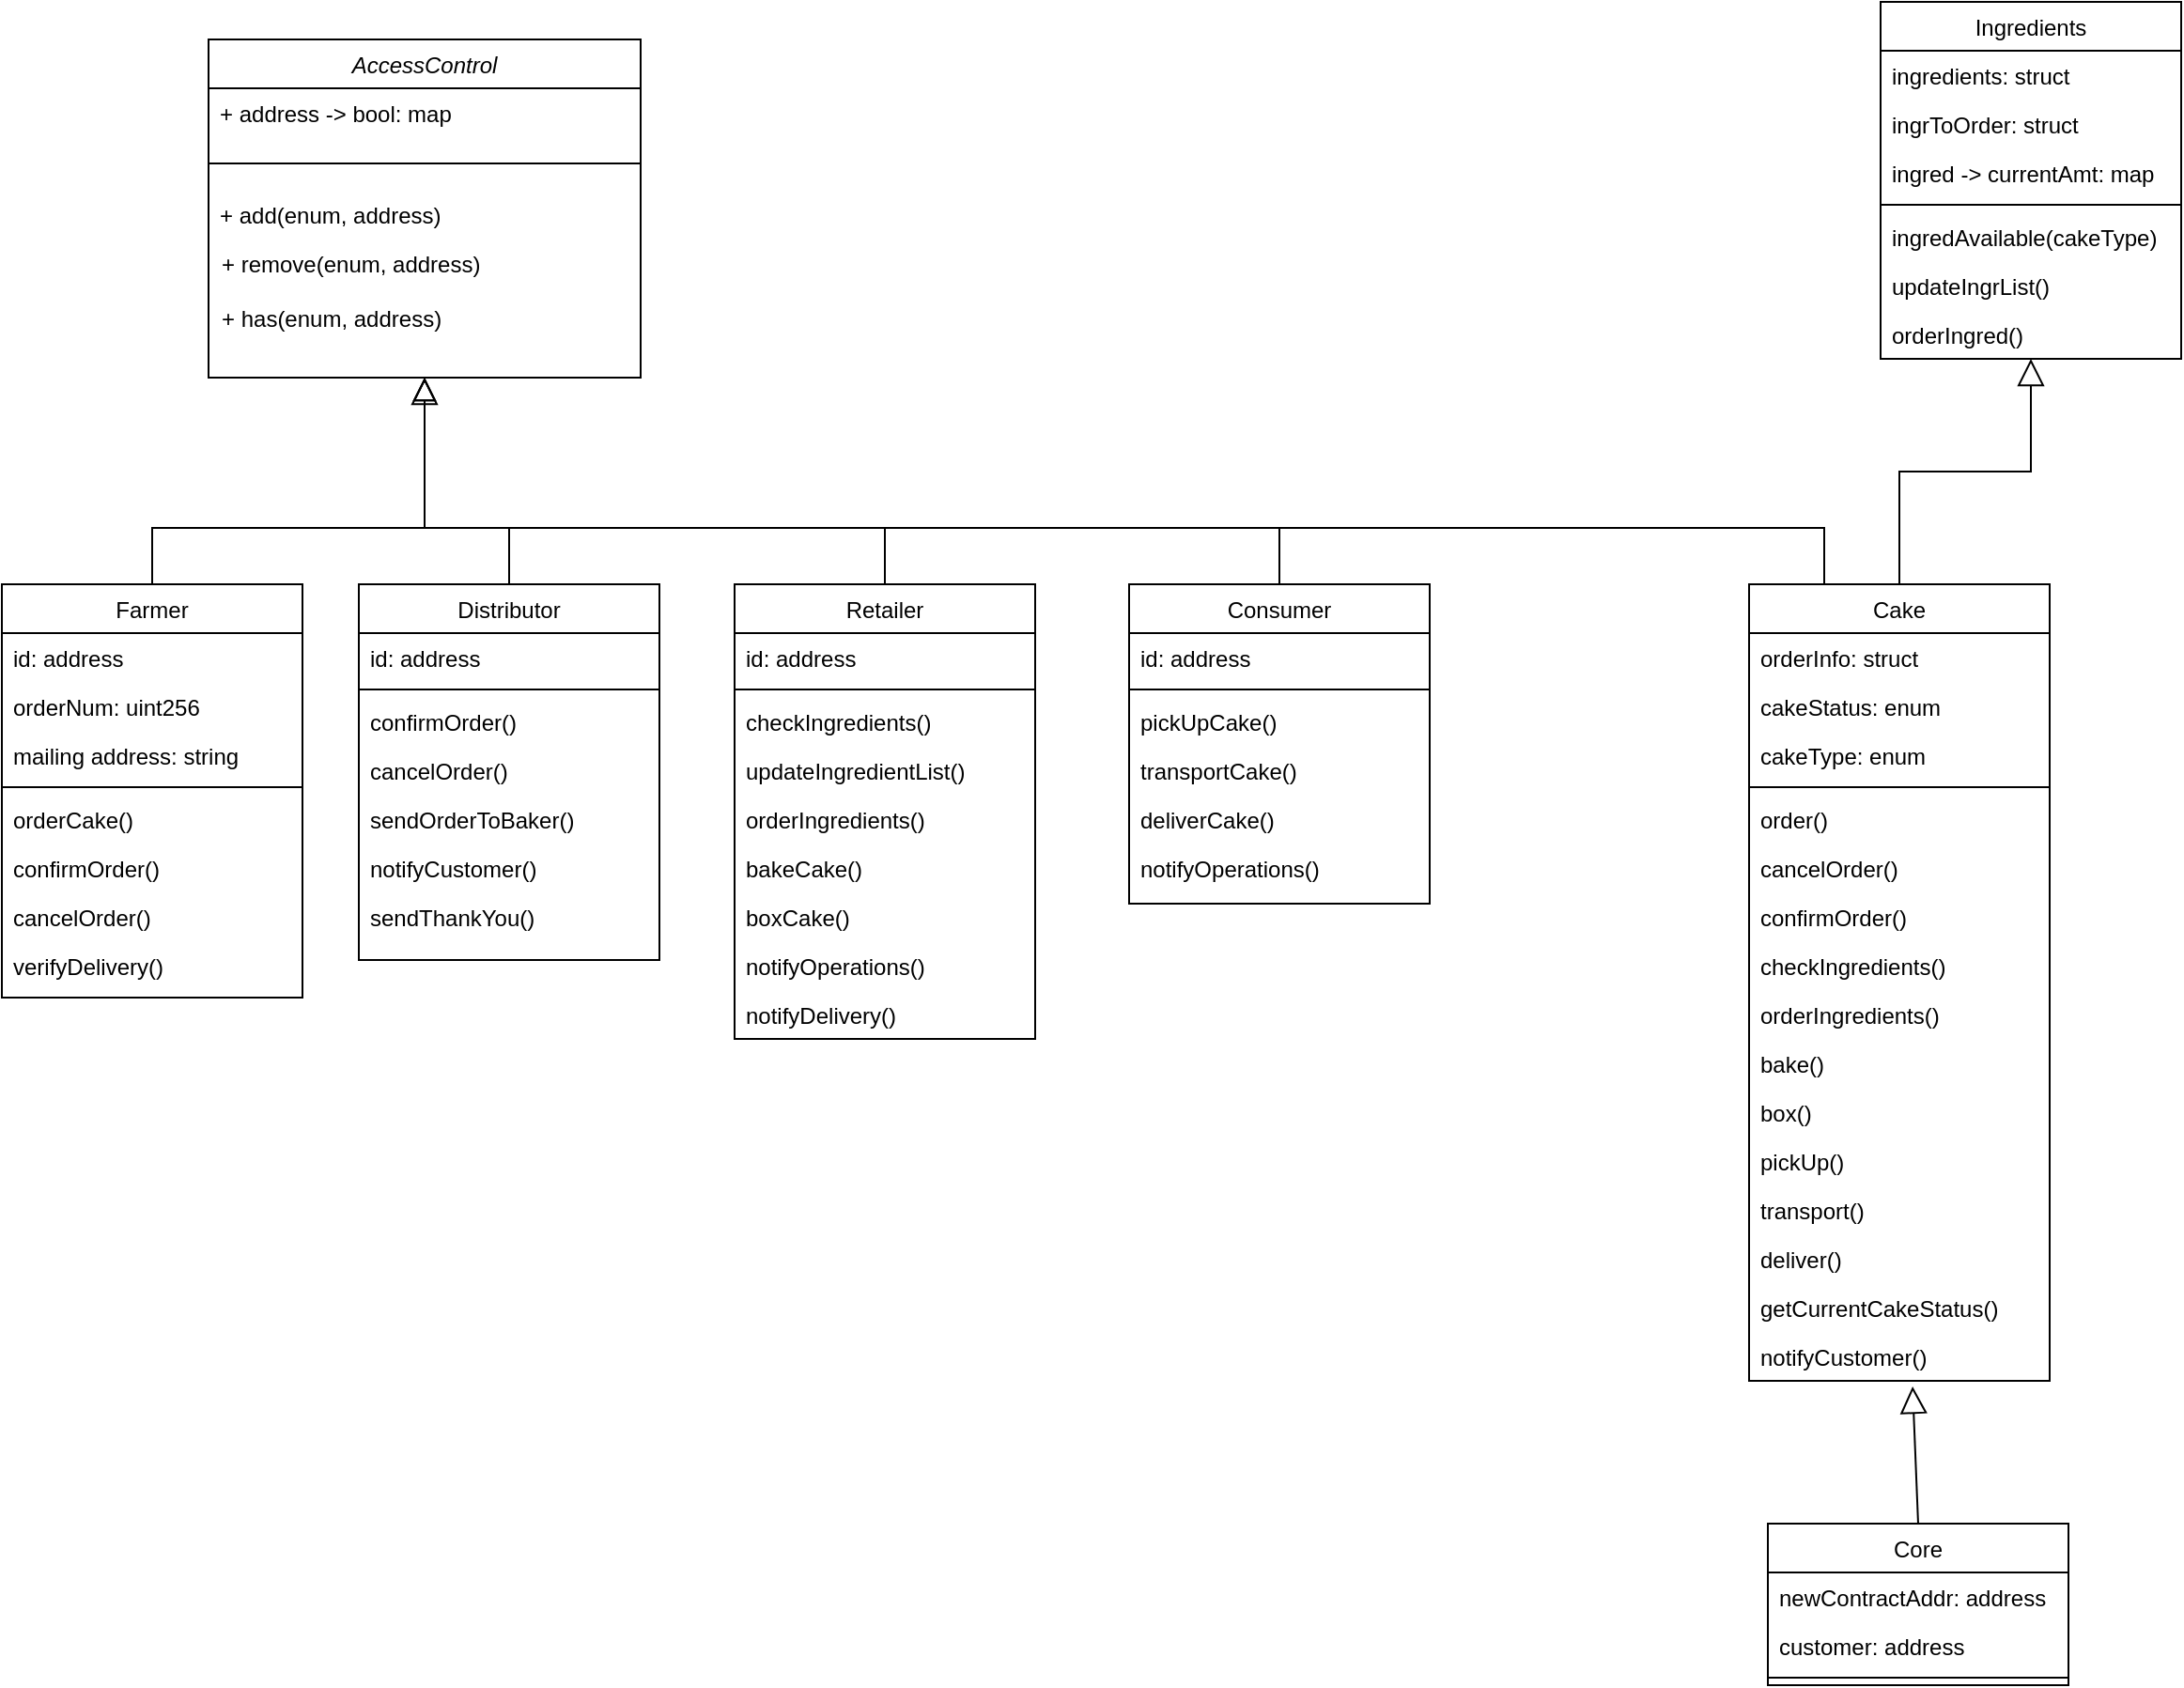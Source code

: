 <mxfile version="16.6.4" type="github"><diagram id="C5RBs43oDa-KdzZeNtuy" name="Page-1"><mxGraphModel dx="1422" dy="727" grid="1" gridSize="10" guides="1" tooltips="1" connect="1" arrows="1" fold="1" page="1" pageScale="1" pageWidth="827" pageHeight="1169" math="0" shadow="0"><root><mxCell id="WIyWlLk6GJQsqaUBKTNV-0"/><mxCell id="WIyWlLk6GJQsqaUBKTNV-1" parent="WIyWlLk6GJQsqaUBKTNV-0"/><mxCell id="zkfFHV4jXpPFQw0GAbJ--0" value="AccessControl" style="swimlane;fontStyle=2;align=center;verticalAlign=top;childLayout=stackLayout;horizontal=1;startSize=26;horizontalStack=0;resizeParent=1;resizeLast=0;collapsible=1;marginBottom=0;rounded=0;shadow=0;strokeWidth=1;" parent="WIyWlLk6GJQsqaUBKTNV-1" vertex="1"><mxGeometry x="150" y="70" width="230" height="180" as="geometry"><mxRectangle x="230" y="140" width="160" height="26" as="alternateBounds"/></mxGeometry></mxCell><mxCell id="zkfFHV4jXpPFQw0GAbJ--1" value="+ address -&gt; bool: map" style="text;align=left;verticalAlign=top;spacingLeft=4;spacingRight=4;overflow=hidden;rotatable=0;points=[[0,0.5],[1,0.5]];portConstraint=eastwest;" parent="zkfFHV4jXpPFQw0GAbJ--0" vertex="1"><mxGeometry y="26" width="230" height="26" as="geometry"/></mxCell><mxCell id="MpG_z1vxm-hFfwKzx8mo-1" value="" style="line;strokeWidth=1;fillColor=none;align=left;verticalAlign=middle;spacingTop=-1;spacingLeft=3;spacingRight=3;rotatable=0;labelPosition=right;points=[];portConstraint=eastwest;" parent="zkfFHV4jXpPFQw0GAbJ--0" vertex="1"><mxGeometry y="52" width="230" height="28" as="geometry"/></mxCell><mxCell id="zkfFHV4jXpPFQw0GAbJ--12" value="" style="endArrow=block;endSize=10;endFill=0;shadow=0;strokeWidth=1;rounded=0;edgeStyle=elbowEdgeStyle;elbow=vertical;exitX=0.5;exitY=0;exitDx=0;exitDy=0;" parent="WIyWlLk6GJQsqaUBKTNV-1" source="MpG_z1vxm-hFfwKzx8mo-71" target="zkfFHV4jXpPFQw0GAbJ--0" edge="1"><mxGeometry width="160" relative="1" as="geometry"><mxPoint x="120" y="360" as="sourcePoint"/><mxPoint x="200" y="203" as="targetPoint"/><Array as="points"><mxPoint x="265" y="330"/></Array></mxGeometry></mxCell><mxCell id="zkfFHV4jXpPFQw0GAbJ--16" value="" style="endArrow=block;endSize=10;endFill=0;shadow=0;strokeWidth=1;rounded=0;edgeStyle=elbowEdgeStyle;elbow=vertical;exitX=0.5;exitY=0;exitDx=0;exitDy=0;" parent="WIyWlLk6GJQsqaUBKTNV-1" source="MpG_z1vxm-hFfwKzx8mo-61" target="zkfFHV4jXpPFQw0GAbJ--0" edge="1"><mxGeometry width="160" relative="1" as="geometry"><mxPoint x="310" y="358" as="sourcePoint"/><mxPoint x="310" y="271" as="targetPoint"/><Array as="points"><mxPoint x="265" y="330"/><mxPoint x="265" y="330"/><mxPoint x="265" y="330"/><mxPoint x="265" y="320"/></Array></mxGeometry></mxCell><mxCell id="zkfFHV4jXpPFQw0GAbJ--17" value="Cake" style="swimlane;fontStyle=0;align=center;verticalAlign=top;childLayout=stackLayout;horizontal=1;startSize=26;horizontalStack=0;resizeParent=1;resizeLast=0;collapsible=1;marginBottom=0;rounded=0;shadow=0;strokeWidth=1;" parent="WIyWlLk6GJQsqaUBKTNV-1" vertex="1"><mxGeometry x="970" y="360" width="160" height="424" as="geometry"><mxRectangle x="550" y="140" width="160" height="26" as="alternateBounds"/></mxGeometry></mxCell><mxCell id="zkfFHV4jXpPFQw0GAbJ--18" value="orderInfo: struct" style="text;align=left;verticalAlign=top;spacingLeft=4;spacingRight=4;overflow=hidden;rotatable=0;points=[[0,0.5],[1,0.5]];portConstraint=eastwest;" parent="zkfFHV4jXpPFQw0GAbJ--17" vertex="1"><mxGeometry y="26" width="160" height="26" as="geometry"/></mxCell><mxCell id="MpG_z1vxm-hFfwKzx8mo-56" value="cakeStatus: enum" style="text;align=left;verticalAlign=top;spacingLeft=4;spacingRight=4;overflow=hidden;rotatable=0;points=[[0,0.5],[1,0.5]];portConstraint=eastwest;" parent="zkfFHV4jXpPFQw0GAbJ--17" vertex="1"><mxGeometry y="52" width="160" height="26" as="geometry"/></mxCell><mxCell id="MpG_z1vxm-hFfwKzx8mo-99" value="cakeType: enum" style="text;align=left;verticalAlign=top;spacingLeft=4;spacingRight=4;overflow=hidden;rotatable=0;points=[[0,0.5],[1,0.5]];portConstraint=eastwest;" parent="zkfFHV4jXpPFQw0GAbJ--17" vertex="1"><mxGeometry y="78" width="160" height="26" as="geometry"/></mxCell><mxCell id="zkfFHV4jXpPFQw0GAbJ--23" value="" style="line;html=1;strokeWidth=1;align=left;verticalAlign=middle;spacingTop=-1;spacingLeft=3;spacingRight=3;rotatable=0;labelPosition=right;points=[];portConstraint=eastwest;" parent="zkfFHV4jXpPFQw0GAbJ--17" vertex="1"><mxGeometry y="104" width="160" height="8" as="geometry"/></mxCell><mxCell id="zkfFHV4jXpPFQw0GAbJ--24" value="order()" style="text;align=left;verticalAlign=top;spacingLeft=4;spacingRight=4;overflow=hidden;rotatable=0;points=[[0,0.5],[1,0.5]];portConstraint=eastwest;" parent="zkfFHV4jXpPFQw0GAbJ--17" vertex="1"><mxGeometry y="112" width="160" height="26" as="geometry"/></mxCell><mxCell id="MpG_z1vxm-hFfwKzx8mo-59" value="cancelOrder()" style="text;align=left;verticalAlign=top;spacingLeft=4;spacingRight=4;overflow=hidden;rotatable=0;points=[[0,0.5],[1,0.5]];portConstraint=eastwest;" parent="zkfFHV4jXpPFQw0GAbJ--17" vertex="1"><mxGeometry y="138" width="160" height="26" as="geometry"/></mxCell><mxCell id="zkfFHV4jXpPFQw0GAbJ--25" value="confirmOrder()" style="text;align=left;verticalAlign=top;spacingLeft=4;spacingRight=4;overflow=hidden;rotatable=0;points=[[0,0.5],[1,0.5]];portConstraint=eastwest;" parent="zkfFHV4jXpPFQw0GAbJ--17" vertex="1"><mxGeometry y="164" width="160" height="26" as="geometry"/></mxCell><mxCell id="MpG_z1vxm-hFfwKzx8mo-50" value="checkIngredients()" style="text;align=left;verticalAlign=top;spacingLeft=4;spacingRight=4;overflow=hidden;rotatable=0;points=[[0,0.5],[1,0.5]];portConstraint=eastwest;" parent="zkfFHV4jXpPFQw0GAbJ--17" vertex="1"><mxGeometry y="190" width="160" height="26" as="geometry"/></mxCell><mxCell id="MpG_z1vxm-hFfwKzx8mo-100" value="orderIngredients()" style="text;align=left;verticalAlign=top;spacingLeft=4;spacingRight=4;overflow=hidden;rotatable=0;points=[[0,0.5],[1,0.5]];portConstraint=eastwest;" parent="zkfFHV4jXpPFQw0GAbJ--17" vertex="1"><mxGeometry y="216" width="160" height="26" as="geometry"/></mxCell><mxCell id="MpG_z1vxm-hFfwKzx8mo-51" value="bake()" style="text;align=left;verticalAlign=top;spacingLeft=4;spacingRight=4;overflow=hidden;rotatable=0;points=[[0,0.5],[1,0.5]];portConstraint=eastwest;" parent="zkfFHV4jXpPFQw0GAbJ--17" vertex="1"><mxGeometry y="242" width="160" height="26" as="geometry"/></mxCell><mxCell id="MpG_z1vxm-hFfwKzx8mo-52" value="box()" style="text;align=left;verticalAlign=top;spacingLeft=4;spacingRight=4;overflow=hidden;rotatable=0;points=[[0,0.5],[1,0.5]];portConstraint=eastwest;" parent="zkfFHV4jXpPFQw0GAbJ--17" vertex="1"><mxGeometry y="268" width="160" height="26" as="geometry"/></mxCell><mxCell id="MpG_z1vxm-hFfwKzx8mo-53" value="pickUp()" style="text;align=left;verticalAlign=top;spacingLeft=4;spacingRight=4;overflow=hidden;rotatable=0;points=[[0,0.5],[1,0.5]];portConstraint=eastwest;" parent="zkfFHV4jXpPFQw0GAbJ--17" vertex="1"><mxGeometry y="294" width="160" height="26" as="geometry"/></mxCell><mxCell id="MpG_z1vxm-hFfwKzx8mo-54" value="transport()" style="text;align=left;verticalAlign=top;spacingLeft=4;spacingRight=4;overflow=hidden;rotatable=0;points=[[0,0.5],[1,0.5]];portConstraint=eastwest;" parent="zkfFHV4jXpPFQw0GAbJ--17" vertex="1"><mxGeometry y="320" width="160" height="26" as="geometry"/></mxCell><mxCell id="MpG_z1vxm-hFfwKzx8mo-55" value="deliver()" style="text;align=left;verticalAlign=top;spacingLeft=4;spacingRight=4;overflow=hidden;rotatable=0;points=[[0,0.5],[1,0.5]];portConstraint=eastwest;" parent="zkfFHV4jXpPFQw0GAbJ--17" vertex="1"><mxGeometry y="346" width="160" height="26" as="geometry"/></mxCell><mxCell id="MpG_z1vxm-hFfwKzx8mo-57" value="getCurrentCakeStatus()" style="text;align=left;verticalAlign=top;spacingLeft=4;spacingRight=4;overflow=hidden;rotatable=0;points=[[0,0.5],[1,0.5]];portConstraint=eastwest;" parent="zkfFHV4jXpPFQw0GAbJ--17" vertex="1"><mxGeometry y="372" width="160" height="26" as="geometry"/></mxCell><mxCell id="MpG_z1vxm-hFfwKzx8mo-58" value="notifyCustomer()" style="text;align=left;verticalAlign=top;spacingLeft=4;spacingRight=4;overflow=hidden;rotatable=0;points=[[0,0.5],[1,0.5]];portConstraint=eastwest;" parent="zkfFHV4jXpPFQw0GAbJ--17" vertex="1"><mxGeometry y="398" width="160" height="26" as="geometry"/></mxCell><mxCell id="MpG_z1vxm-hFfwKzx8mo-0" value="+ add(enum, address)" style="text;align=left;verticalAlign=top;spacingLeft=4;spacingRight=4;overflow=hidden;rotatable=0;points=[[0,0.5],[1,0.5]];portConstraint=eastwest;rounded=0;shadow=0;html=0;" parent="WIyWlLk6GJQsqaUBKTNV-1" vertex="1"><mxGeometry x="150" y="150" width="230" height="26" as="geometry"/></mxCell><mxCell id="MpG_z1vxm-hFfwKzx8mo-3" value="Retailer" style="swimlane;fontStyle=0;align=center;verticalAlign=top;childLayout=stackLayout;horizontal=1;startSize=26;horizontalStack=0;resizeParent=1;resizeLast=0;collapsible=1;marginBottom=0;rounded=0;shadow=0;strokeWidth=1;" parent="WIyWlLk6GJQsqaUBKTNV-1" vertex="1"><mxGeometry x="430" y="360" width="160" height="242" as="geometry"><mxRectangle x="130" y="380" width="160" height="26" as="alternateBounds"/></mxGeometry></mxCell><mxCell id="MpG_z1vxm-hFfwKzx8mo-4" value="id: address" style="text;align=left;verticalAlign=top;spacingLeft=4;spacingRight=4;overflow=hidden;rotatable=0;points=[[0,0.5],[1,0.5]];portConstraint=eastwest;" parent="MpG_z1vxm-hFfwKzx8mo-3" vertex="1"><mxGeometry y="26" width="160" height="26" as="geometry"/></mxCell><mxCell id="MpG_z1vxm-hFfwKzx8mo-6" value="" style="line;html=1;strokeWidth=1;align=left;verticalAlign=middle;spacingTop=-1;spacingLeft=3;spacingRight=3;rotatable=0;labelPosition=right;points=[];portConstraint=eastwest;" parent="MpG_z1vxm-hFfwKzx8mo-3" vertex="1"><mxGeometry y="52" width="160" height="8" as="geometry"/></mxCell><mxCell id="MpG_z1vxm-hFfwKzx8mo-8" value="checkIngredients()" style="text;align=left;verticalAlign=top;spacingLeft=4;spacingRight=4;overflow=hidden;rotatable=0;points=[[0,0.5],[1,0.5]];portConstraint=eastwest;" parent="MpG_z1vxm-hFfwKzx8mo-3" vertex="1"><mxGeometry y="60" width="160" height="26" as="geometry"/></mxCell><mxCell id="MpG_z1vxm-hFfwKzx8mo-80" value="updateIngredientList()" style="text;align=left;verticalAlign=top;spacingLeft=4;spacingRight=4;overflow=hidden;rotatable=0;points=[[0,0.5],[1,0.5]];portConstraint=eastwest;" parent="MpG_z1vxm-hFfwKzx8mo-3" vertex="1"><mxGeometry y="86" width="160" height="26" as="geometry"/></mxCell><mxCell id="MpG_z1vxm-hFfwKzx8mo-81" value="orderIngredients()" style="text;align=left;verticalAlign=top;spacingLeft=4;spacingRight=4;overflow=hidden;rotatable=0;points=[[0,0.5],[1,0.5]];portConstraint=eastwest;" parent="MpG_z1vxm-hFfwKzx8mo-3" vertex="1"><mxGeometry y="112" width="160" height="26" as="geometry"/></mxCell><mxCell id="MpG_z1vxm-hFfwKzx8mo-82" value="bakeCake()" style="text;align=left;verticalAlign=top;spacingLeft=4;spacingRight=4;overflow=hidden;rotatable=0;points=[[0,0.5],[1,0.5]];portConstraint=eastwest;" parent="MpG_z1vxm-hFfwKzx8mo-3" vertex="1"><mxGeometry y="138" width="160" height="26" as="geometry"/></mxCell><mxCell id="MpG_z1vxm-hFfwKzx8mo-83" value="boxCake()" style="text;align=left;verticalAlign=top;spacingLeft=4;spacingRight=4;overflow=hidden;rotatable=0;points=[[0,0.5],[1,0.5]];portConstraint=eastwest;" parent="MpG_z1vxm-hFfwKzx8mo-3" vertex="1"><mxGeometry y="164" width="160" height="26" as="geometry"/></mxCell><mxCell id="MpG_z1vxm-hFfwKzx8mo-84" value="notifyOperations()" style="text;align=left;verticalAlign=top;spacingLeft=4;spacingRight=4;overflow=hidden;rotatable=0;points=[[0,0.5],[1,0.5]];portConstraint=eastwest;" parent="MpG_z1vxm-hFfwKzx8mo-3" vertex="1"><mxGeometry y="190" width="160" height="26" as="geometry"/></mxCell><mxCell id="MpG_z1vxm-hFfwKzx8mo-85" value="notifyDelivery()" style="text;align=left;verticalAlign=top;spacingLeft=4;spacingRight=4;overflow=hidden;rotatable=0;points=[[0,0.5],[1,0.5]];portConstraint=eastwest;" parent="MpG_z1vxm-hFfwKzx8mo-3" vertex="1"><mxGeometry y="216" width="160" height="26" as="geometry"/></mxCell><mxCell id="MpG_z1vxm-hFfwKzx8mo-31" value="Consumer" style="swimlane;fontStyle=0;align=center;verticalAlign=top;childLayout=stackLayout;horizontal=1;startSize=26;horizontalStack=0;resizeParent=1;resizeLast=0;collapsible=1;marginBottom=0;rounded=0;shadow=0;strokeWidth=1;" parent="WIyWlLk6GJQsqaUBKTNV-1" vertex="1"><mxGeometry x="640" y="360" width="160" height="170" as="geometry"><mxRectangle x="130" y="380" width="160" height="26" as="alternateBounds"/></mxGeometry></mxCell><mxCell id="MpG_z1vxm-hFfwKzx8mo-32" value="id: address" style="text;align=left;verticalAlign=top;spacingLeft=4;spacingRight=4;overflow=hidden;rotatable=0;points=[[0,0.5],[1,0.5]];portConstraint=eastwest;" parent="MpG_z1vxm-hFfwKzx8mo-31" vertex="1"><mxGeometry y="26" width="160" height="26" as="geometry"/></mxCell><mxCell id="MpG_z1vxm-hFfwKzx8mo-34" value="" style="line;html=1;strokeWidth=1;align=left;verticalAlign=middle;spacingTop=-1;spacingLeft=3;spacingRight=3;rotatable=0;labelPosition=right;points=[];portConstraint=eastwest;" parent="MpG_z1vxm-hFfwKzx8mo-31" vertex="1"><mxGeometry y="52" width="160" height="8" as="geometry"/></mxCell><mxCell id="MpG_z1vxm-hFfwKzx8mo-36" value="pickUpCake()" style="text;align=left;verticalAlign=top;spacingLeft=4;spacingRight=4;overflow=hidden;rotatable=0;points=[[0,0.5],[1,0.5]];portConstraint=eastwest;" parent="MpG_z1vxm-hFfwKzx8mo-31" vertex="1"><mxGeometry y="60" width="160" height="26" as="geometry"/></mxCell><mxCell id="MpG_z1vxm-hFfwKzx8mo-87" value="transportCake()" style="text;align=left;verticalAlign=top;spacingLeft=4;spacingRight=4;overflow=hidden;rotatable=0;points=[[0,0.5],[1,0.5]];portConstraint=eastwest;" parent="MpG_z1vxm-hFfwKzx8mo-31" vertex="1"><mxGeometry y="86" width="160" height="26" as="geometry"/></mxCell><mxCell id="MpG_z1vxm-hFfwKzx8mo-88" value="deliverCake()" style="text;align=left;verticalAlign=top;spacingLeft=4;spacingRight=4;overflow=hidden;rotatable=0;points=[[0,0.5],[1,0.5]];portConstraint=eastwest;" parent="MpG_z1vxm-hFfwKzx8mo-31" vertex="1"><mxGeometry y="112" width="160" height="26" as="geometry"/></mxCell><mxCell id="MpG_z1vxm-hFfwKzx8mo-86" value="notifyOperations()" style="text;align=left;verticalAlign=top;spacingLeft=4;spacingRight=4;overflow=hidden;rotatable=0;points=[[0,0.5],[1,0.5]];portConstraint=eastwest;" parent="MpG_z1vxm-hFfwKzx8mo-31" vertex="1"><mxGeometry y="138" width="160" height="26" as="geometry"/></mxCell><mxCell id="MpG_z1vxm-hFfwKzx8mo-39" value="" style="edgeStyle=elbowEdgeStyle;html=1;elbow=vertical;verticalAlign=bottom;endArrow=none;rounded=0;entryX=0.5;entryY=0;entryDx=0;entryDy=0;" parent="WIyWlLk6GJQsqaUBKTNV-1" target="MpG_z1vxm-hFfwKzx8mo-31" edge="1"><mxGeometry x="1" relative="1" as="geometry"><mxPoint x="700" y="304" as="targetPoint"/><mxPoint x="510" y="330" as="sourcePoint"/><Array as="points"><mxPoint x="690" y="330"/><mxPoint x="670" y="281"/><mxPoint x="670" y="310"/><mxPoint x="700" y="320"/><mxPoint x="760" y="290"/><mxPoint x="690" y="280"/><mxPoint x="750" y="293"/></Array></mxGeometry></mxCell><mxCell id="MpG_z1vxm-hFfwKzx8mo-40" value="" style="edgeStyle=elbowEdgeStyle;html=1;elbow=vertical;verticalAlign=bottom;endArrow=none;rounded=0;entryX=0.5;entryY=0;entryDx=0;entryDy=0;" parent="WIyWlLk6GJQsqaUBKTNV-1" target="MpG_z1vxm-hFfwKzx8mo-3" edge="1"><mxGeometry x="1" relative="1" as="geometry"><mxPoint x="560" y="304" as="targetPoint"/><mxPoint x="280" y="330" as="sourcePoint"/><Array as="points"><mxPoint x="330" y="330"/><mxPoint x="450" y="280"/><mxPoint x="420" y="280"/><mxPoint x="280" y="300"/><mxPoint x="410" y="330"/><mxPoint x="380" y="300"/></Array></mxGeometry></mxCell><mxCell id="MpG_z1vxm-hFfwKzx8mo-61" value="Distributor" style="swimlane;fontStyle=0;align=center;verticalAlign=top;childLayout=stackLayout;horizontal=1;startSize=26;horizontalStack=0;resizeParent=1;resizeLast=0;collapsible=1;marginBottom=0;rounded=0;shadow=0;strokeWidth=1;" parent="WIyWlLk6GJQsqaUBKTNV-1" vertex="1"><mxGeometry x="230" y="360" width="160" height="200" as="geometry"><mxRectangle x="130" y="380" width="160" height="26" as="alternateBounds"/></mxGeometry></mxCell><mxCell id="MpG_z1vxm-hFfwKzx8mo-62" value="id: address" style="text;align=left;verticalAlign=top;spacingLeft=4;spacingRight=4;overflow=hidden;rotatable=0;points=[[0,0.5],[1,0.5]];portConstraint=eastwest;" parent="MpG_z1vxm-hFfwKzx8mo-61" vertex="1"><mxGeometry y="26" width="160" height="26" as="geometry"/></mxCell><mxCell id="MpG_z1vxm-hFfwKzx8mo-64" value="" style="line;html=1;strokeWidth=1;align=left;verticalAlign=middle;spacingTop=-1;spacingLeft=3;spacingRight=3;rotatable=0;labelPosition=right;points=[];portConstraint=eastwest;" parent="MpG_z1vxm-hFfwKzx8mo-61" vertex="1"><mxGeometry y="52" width="160" height="8" as="geometry"/></mxCell><mxCell id="MpG_z1vxm-hFfwKzx8mo-66" value="confirmOrder()" style="text;align=left;verticalAlign=top;spacingLeft=4;spacingRight=4;overflow=hidden;rotatable=0;points=[[0,0.5],[1,0.5]];portConstraint=eastwest;" parent="MpG_z1vxm-hFfwKzx8mo-61" vertex="1"><mxGeometry y="60" width="160" height="26" as="geometry"/></mxCell><mxCell id="MpG_z1vxm-hFfwKzx8mo-68" value="cancelOrder()" style="text;align=left;verticalAlign=top;spacingLeft=4;spacingRight=4;overflow=hidden;rotatable=0;points=[[0,0.5],[1,0.5]];portConstraint=eastwest;" parent="MpG_z1vxm-hFfwKzx8mo-61" vertex="1"><mxGeometry y="86" width="160" height="26" as="geometry"/></mxCell><mxCell id="MpG_z1vxm-hFfwKzx8mo-67" value="sendOrderToBaker()" style="text;align=left;verticalAlign=top;spacingLeft=4;spacingRight=4;overflow=hidden;rotatable=0;points=[[0,0.5],[1,0.5]];portConstraint=eastwest;" parent="MpG_z1vxm-hFfwKzx8mo-61" vertex="1"><mxGeometry y="112" width="160" height="26" as="geometry"/></mxCell><mxCell id="MpG_z1vxm-hFfwKzx8mo-69" value="notifyCustomer()" style="text;align=left;verticalAlign=top;spacingLeft=4;spacingRight=4;overflow=hidden;rotatable=0;points=[[0,0.5],[1,0.5]];portConstraint=eastwest;" parent="MpG_z1vxm-hFfwKzx8mo-61" vertex="1"><mxGeometry y="138" width="160" height="26" as="geometry"/></mxCell><mxCell id="MpG_z1vxm-hFfwKzx8mo-70" value="sendThankYou()" style="text;align=left;verticalAlign=top;spacingLeft=4;spacingRight=4;overflow=hidden;rotatable=0;points=[[0,0.5],[1,0.5]];portConstraint=eastwest;" parent="MpG_z1vxm-hFfwKzx8mo-61" vertex="1"><mxGeometry y="164" width="160" height="26" as="geometry"/></mxCell><mxCell id="MpG_z1vxm-hFfwKzx8mo-71" value="Farmer" style="swimlane;fontStyle=0;align=center;verticalAlign=top;childLayout=stackLayout;horizontal=1;startSize=26;horizontalStack=0;resizeParent=1;resizeLast=0;collapsible=1;marginBottom=0;rounded=0;shadow=0;strokeWidth=1;" parent="WIyWlLk6GJQsqaUBKTNV-1" vertex="1"><mxGeometry x="40" y="360" width="160" height="220" as="geometry"><mxRectangle x="130" y="380" width="160" height="26" as="alternateBounds"/></mxGeometry></mxCell><mxCell id="MpG_z1vxm-hFfwKzx8mo-72" value="id: address" style="text;align=left;verticalAlign=top;spacingLeft=4;spacingRight=4;overflow=hidden;rotatable=0;points=[[0,0.5],[1,0.5]];portConstraint=eastwest;" parent="MpG_z1vxm-hFfwKzx8mo-71" vertex="1"><mxGeometry y="26" width="160" height="26" as="geometry"/></mxCell><mxCell id="MpG_z1vxm-hFfwKzx8mo-73" value="orderNum: uint256" style="text;align=left;verticalAlign=top;spacingLeft=4;spacingRight=4;overflow=hidden;rotatable=0;points=[[0,0.5],[1,0.5]];portConstraint=eastwest;rounded=0;shadow=0;html=0;" parent="MpG_z1vxm-hFfwKzx8mo-71" vertex="1"><mxGeometry y="52" width="160" height="26" as="geometry"/></mxCell><mxCell id="MpG_z1vxm-hFfwKzx8mo-77" value="mailing address: string" style="text;align=left;verticalAlign=top;spacingLeft=4;spacingRight=4;overflow=hidden;rotatable=0;points=[[0,0.5],[1,0.5]];portConstraint=eastwest;rounded=0;shadow=0;html=0;" parent="MpG_z1vxm-hFfwKzx8mo-71" vertex="1"><mxGeometry y="78" width="160" height="26" as="geometry"/></mxCell><mxCell id="MpG_z1vxm-hFfwKzx8mo-74" value="" style="line;html=1;strokeWidth=1;align=left;verticalAlign=middle;spacingTop=-1;spacingLeft=3;spacingRight=3;rotatable=0;labelPosition=right;points=[];portConstraint=eastwest;" parent="MpG_z1vxm-hFfwKzx8mo-71" vertex="1"><mxGeometry y="104" width="160" height="8" as="geometry"/></mxCell><mxCell id="MpG_z1vxm-hFfwKzx8mo-76" value="orderCake()" style="text;align=left;verticalAlign=top;spacingLeft=4;spacingRight=4;overflow=hidden;rotatable=0;points=[[0,0.5],[1,0.5]];portConstraint=eastwest;" parent="MpG_z1vxm-hFfwKzx8mo-71" vertex="1"><mxGeometry y="112" width="160" height="26" as="geometry"/></mxCell><mxCell id="MpG_z1vxm-hFfwKzx8mo-78" value="confirmOrder()" style="text;align=left;verticalAlign=top;spacingLeft=4;spacingRight=4;overflow=hidden;rotatable=0;points=[[0,0.5],[1,0.5]];portConstraint=eastwest;" parent="MpG_z1vxm-hFfwKzx8mo-71" vertex="1"><mxGeometry y="138" width="160" height="26" as="geometry"/></mxCell><mxCell id="MpG_z1vxm-hFfwKzx8mo-79" value="cancelOrder()" style="text;align=left;verticalAlign=top;spacingLeft=4;spacingRight=4;overflow=hidden;rotatable=0;points=[[0,0.5],[1,0.5]];portConstraint=eastwest;" parent="MpG_z1vxm-hFfwKzx8mo-71" vertex="1"><mxGeometry y="164" width="160" height="26" as="geometry"/></mxCell><mxCell id="MpG_z1vxm-hFfwKzx8mo-89" value="verifyDelivery()" style="text;align=left;verticalAlign=top;spacingLeft=4;spacingRight=4;overflow=hidden;rotatable=0;points=[[0,0.5],[1,0.5]];portConstraint=eastwest;" parent="MpG_z1vxm-hFfwKzx8mo-71" vertex="1"><mxGeometry y="190" width="160" height="26" as="geometry"/></mxCell><mxCell id="MpG_z1vxm-hFfwKzx8mo-94" value="Ingredients" style="swimlane;fontStyle=0;align=center;verticalAlign=top;childLayout=stackLayout;horizontal=1;startSize=26;horizontalStack=0;resizeParent=1;resizeParentMax=0;resizeLast=0;collapsible=1;marginBottom=0;" parent="WIyWlLk6GJQsqaUBKTNV-1" vertex="1"><mxGeometry x="1040" y="50" width="160" height="190" as="geometry"/></mxCell><mxCell id="MpG_z1vxm-hFfwKzx8mo-95" value="ingredients: struct" style="text;strokeColor=none;fillColor=none;align=left;verticalAlign=top;spacingLeft=4;spacingRight=4;overflow=hidden;rotatable=0;points=[[0,0.5],[1,0.5]];portConstraint=eastwest;" parent="MpG_z1vxm-hFfwKzx8mo-94" vertex="1"><mxGeometry y="26" width="160" height="26" as="geometry"/></mxCell><mxCell id="MpG_z1vxm-hFfwKzx8mo-101" value="ingrToOrder: struct" style="text;strokeColor=none;fillColor=none;align=left;verticalAlign=top;spacingLeft=4;spacingRight=4;overflow=hidden;rotatable=0;points=[[0,0.5],[1,0.5]];portConstraint=eastwest;" parent="MpG_z1vxm-hFfwKzx8mo-94" vertex="1"><mxGeometry y="52" width="160" height="26" as="geometry"/></mxCell><mxCell id="MpG_z1vxm-hFfwKzx8mo-98" value="ingred -&gt; currentAmt: map" style="text;strokeColor=none;fillColor=none;align=left;verticalAlign=top;spacingLeft=4;spacingRight=4;overflow=hidden;rotatable=0;points=[[0,0.5],[1,0.5]];portConstraint=eastwest;" parent="MpG_z1vxm-hFfwKzx8mo-94" vertex="1"><mxGeometry y="78" width="160" height="26" as="geometry"/></mxCell><mxCell id="MpG_z1vxm-hFfwKzx8mo-96" value="" style="line;strokeWidth=1;fillColor=none;align=left;verticalAlign=middle;spacingTop=-1;spacingLeft=3;spacingRight=3;rotatable=0;labelPosition=right;points=[];portConstraint=eastwest;" parent="MpG_z1vxm-hFfwKzx8mo-94" vertex="1"><mxGeometry y="104" width="160" height="8" as="geometry"/></mxCell><mxCell id="MpG_z1vxm-hFfwKzx8mo-97" value="ingredAvailable(cakeType)" style="text;strokeColor=none;fillColor=none;align=left;verticalAlign=top;spacingLeft=4;spacingRight=4;overflow=hidden;rotatable=0;points=[[0,0.5],[1,0.5]];portConstraint=eastwest;" parent="MpG_z1vxm-hFfwKzx8mo-94" vertex="1"><mxGeometry y="112" width="160" height="26" as="geometry"/></mxCell><mxCell id="MpG_z1vxm-hFfwKzx8mo-103" value="updateIngrList()" style="text;strokeColor=none;fillColor=none;align=left;verticalAlign=top;spacingLeft=4;spacingRight=4;overflow=hidden;rotatable=0;points=[[0,0.5],[1,0.5]];portConstraint=eastwest;" parent="MpG_z1vxm-hFfwKzx8mo-94" vertex="1"><mxGeometry y="138" width="160" height="26" as="geometry"/></mxCell><mxCell id="MpG_z1vxm-hFfwKzx8mo-102" value="orderIngred()" style="text;strokeColor=none;fillColor=none;align=left;verticalAlign=top;spacingLeft=4;spacingRight=4;overflow=hidden;rotatable=0;points=[[0,0.5],[1,0.5]];portConstraint=eastwest;" parent="MpG_z1vxm-hFfwKzx8mo-94" vertex="1"><mxGeometry y="164" width="160" height="26" as="geometry"/></mxCell><mxCell id="MpG_z1vxm-hFfwKzx8mo-109" value="" style="edgeStyle=none;html=1;endSize=12;endArrow=block;endFill=0;rounded=0;exitX=0.5;exitY=0;exitDx=0;exitDy=0;entryX=0.5;entryY=1;entryDx=0;entryDy=0;" parent="WIyWlLk6GJQsqaUBKTNV-1" source="zkfFHV4jXpPFQw0GAbJ--17" target="MpG_z1vxm-hFfwKzx8mo-94" edge="1"><mxGeometry width="160" relative="1" as="geometry"><mxPoint x="910" y="280" as="sourcePoint"/><mxPoint x="1070" y="280" as="targetPoint"/><Array as="points"><mxPoint x="1050" y="300"/><mxPoint x="1120" y="300"/></Array></mxGeometry></mxCell><mxCell id="MpG_z1vxm-hFfwKzx8mo-110" value="" style="edgeStyle=none;html=1;endSize=12;endArrow=block;endFill=0;rounded=0;exitX=0.25;exitY=0;exitDx=0;exitDy=0;entryX=0.5;entryY=1;entryDx=0;entryDy=0;" parent="WIyWlLk6GJQsqaUBKTNV-1" source="zkfFHV4jXpPFQw0GAbJ--17" target="zkfFHV4jXpPFQw0GAbJ--0" edge="1"><mxGeometry width="160" relative="1" as="geometry"><mxPoint x="840" y="250" as="sourcePoint"/><mxPoint x="440" y="250" as="targetPoint"/><Array as="points"><mxPoint x="1010" y="330"/><mxPoint x="265" y="330"/></Array></mxGeometry></mxCell><mxCell id="MpG_z1vxm-hFfwKzx8mo-111" value="Core" style="swimlane;fontStyle=0;align=center;verticalAlign=top;childLayout=stackLayout;horizontal=1;startSize=26;horizontalStack=0;resizeParent=1;resizeParentMax=0;resizeLast=0;collapsible=1;marginBottom=0;" parent="WIyWlLk6GJQsqaUBKTNV-1" vertex="1"><mxGeometry x="980" y="860" width="160" height="86" as="geometry"/></mxCell><mxCell id="MpG_z1vxm-hFfwKzx8mo-112" value="newContractAddr: address" style="text;strokeColor=none;fillColor=none;align=left;verticalAlign=top;spacingLeft=4;spacingRight=4;overflow=hidden;rotatable=0;points=[[0,0.5],[1,0.5]];portConstraint=eastwest;" parent="MpG_z1vxm-hFfwKzx8mo-111" vertex="1"><mxGeometry y="26" width="160" height="26" as="geometry"/></mxCell><mxCell id="MpG_z1vxm-hFfwKzx8mo-115" value="customer: address" style="text;strokeColor=none;fillColor=none;align=left;verticalAlign=top;spacingLeft=4;spacingRight=4;overflow=hidden;rotatable=0;points=[[0,0.5],[1,0.5]];portConstraint=eastwest;" parent="MpG_z1vxm-hFfwKzx8mo-111" vertex="1"><mxGeometry y="52" width="160" height="26" as="geometry"/></mxCell><mxCell id="MpG_z1vxm-hFfwKzx8mo-113" value="" style="line;strokeWidth=1;fillColor=none;align=left;verticalAlign=middle;spacingTop=-1;spacingLeft=3;spacingRight=3;rotatable=0;labelPosition=right;points=[];portConstraint=eastwest;" parent="MpG_z1vxm-hFfwKzx8mo-111" vertex="1"><mxGeometry y="78" width="160" height="8" as="geometry"/></mxCell><mxCell id="MpG_z1vxm-hFfwKzx8mo-117" value="" style="edgeStyle=none;html=1;endSize=12;endArrow=block;endFill=0;rounded=0;entryX=0.544;entryY=1.115;entryDx=0;entryDy=0;entryPerimeter=0;exitX=0.5;exitY=0;exitDx=0;exitDy=0;" parent="WIyWlLk6GJQsqaUBKTNV-1" source="MpG_z1vxm-hFfwKzx8mo-111" target="MpG_z1vxm-hFfwKzx8mo-58" edge="1"><mxGeometry width="160" relative="1" as="geometry"><mxPoint x="1057" y="860" as="sourcePoint"/><mxPoint x="1060" y="800" as="targetPoint"/></mxGeometry></mxCell><mxCell id="t3rUdnZR38mYklhwVjmi-8" value="+ remove(enum, address)" style="text;align=left;verticalAlign=top;spacingLeft=4;spacingRight=4;overflow=hidden;rotatable=0;points=[[0,0.5],[1,0.5]];portConstraint=eastwest;rounded=0;shadow=0;html=0;" parent="WIyWlLk6GJQsqaUBKTNV-1" vertex="1"><mxGeometry x="151" y="176" width="230" height="26" as="geometry"/></mxCell><mxCell id="t3rUdnZR38mYklhwVjmi-11" value="+ has(enum, address)" style="text;align=left;verticalAlign=top;spacingLeft=4;spacingRight=4;overflow=hidden;rotatable=0;points=[[0,0.5],[1,0.5]];portConstraint=eastwest;rounded=0;shadow=0;html=0;" parent="WIyWlLk6GJQsqaUBKTNV-1" vertex="1"><mxGeometry x="151" y="205" width="230" height="26" as="geometry"/></mxCell></root></mxGraphModel></diagram></mxfile>